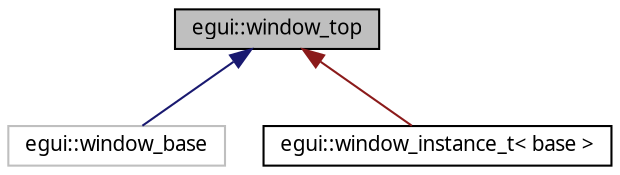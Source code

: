 digraph G
{
  edge [fontname="FreeSans.ttf",fontsize=10,labelfontname="FreeSans.ttf",labelfontsize=10];
  node [fontname="FreeSans.ttf",fontsize=10,shape=record];
  Node1 [label="egui::window_top",height=0.2,width=0.4,color="black", fillcolor="grey75", style="filled" fontcolor="black"];
  Node1 -> Node2 [dir=back,color="midnightblue",fontsize=10,style="solid",fontname="FreeSans.ttf"];
  Node2 [label="egui::window_base",height=0.2,width=0.4,color="grey75", fillcolor="white", style="filled"];
  Node1 -> Node3 [dir=back,color="firebrick4",fontsize=10,style="solid",fontname="FreeSans.ttf"];
  Node3 [label="egui::window_instance_t\< base \>",height=0.2,width=0.4,color="black", fillcolor="white", style="filled",URL="$structegui_1_1window__instance__t.html"];
}
